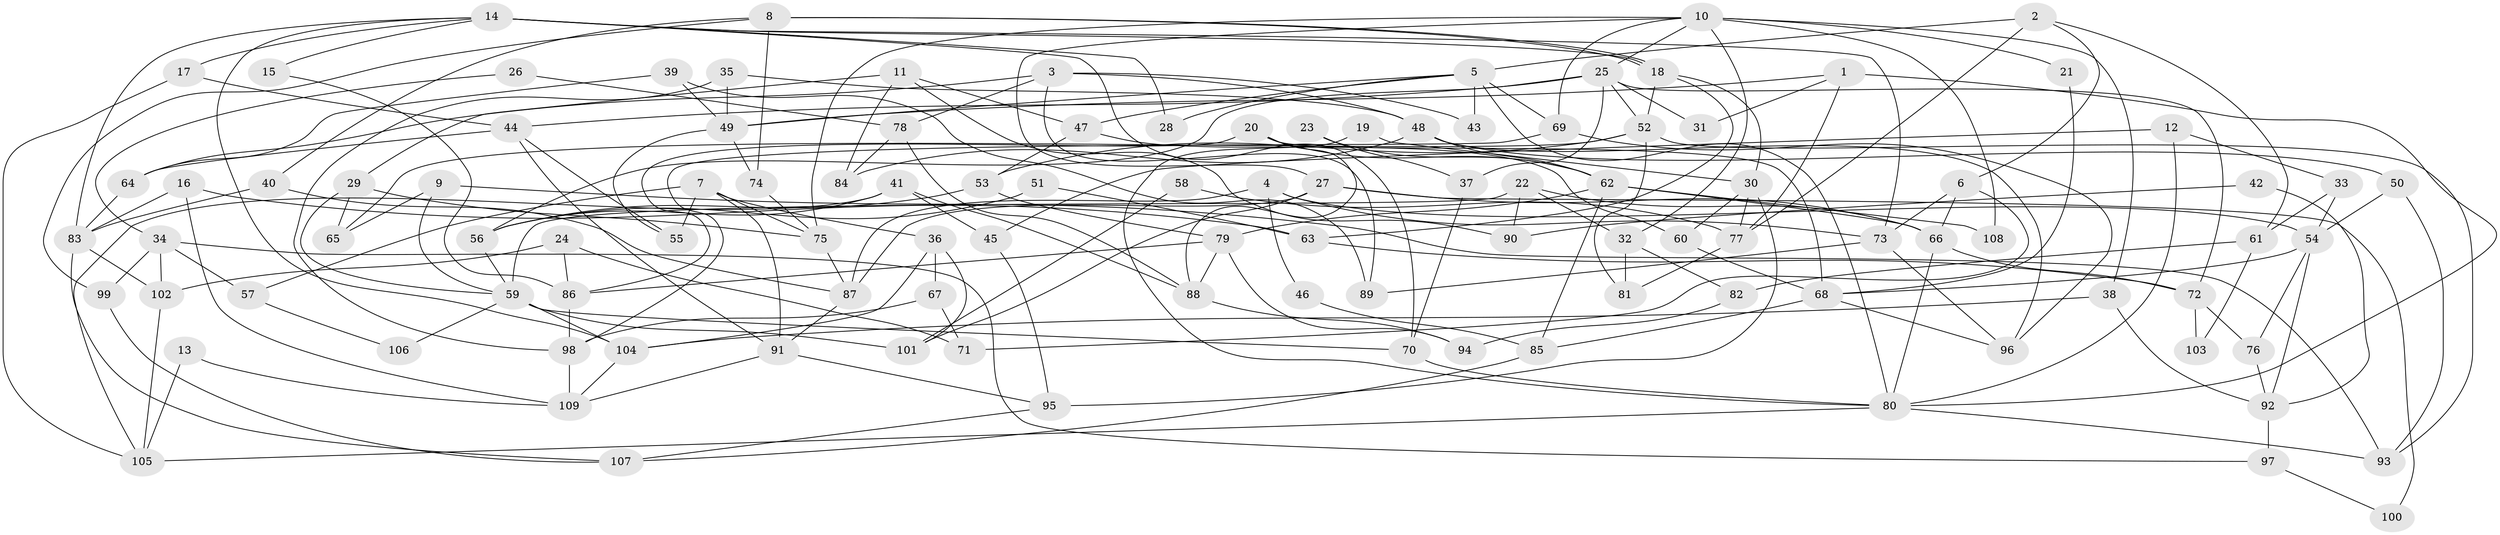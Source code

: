 // Generated by graph-tools (version 1.1) at 2025/50/03/09/25 04:50:05]
// undirected, 109 vertices, 218 edges
graph export_dot {
graph [start="1"]
  node [color=gray90,style=filled];
  1;
  2;
  3;
  4;
  5;
  6;
  7;
  8;
  9;
  10;
  11;
  12;
  13;
  14;
  15;
  16;
  17;
  18;
  19;
  20;
  21;
  22;
  23;
  24;
  25;
  26;
  27;
  28;
  29;
  30;
  31;
  32;
  33;
  34;
  35;
  36;
  37;
  38;
  39;
  40;
  41;
  42;
  43;
  44;
  45;
  46;
  47;
  48;
  49;
  50;
  51;
  52;
  53;
  54;
  55;
  56;
  57;
  58;
  59;
  60;
  61;
  62;
  63;
  64;
  65;
  66;
  67;
  68;
  69;
  70;
  71;
  72;
  73;
  74;
  75;
  76;
  77;
  78;
  79;
  80;
  81;
  82;
  83;
  84;
  85;
  86;
  87;
  88;
  89;
  90;
  91;
  92;
  93;
  94;
  95;
  96;
  97;
  98;
  99;
  100;
  101;
  102;
  103;
  104;
  105;
  106;
  107;
  108;
  109;
  1 -- 80;
  1 -- 49;
  1 -- 31;
  1 -- 77;
  2 -- 5;
  2 -- 61;
  2 -- 6;
  2 -- 77;
  3 -- 64;
  3 -- 48;
  3 -- 43;
  3 -- 78;
  3 -- 89;
  4 -- 73;
  4 -- 54;
  4 -- 46;
  4 -- 87;
  5 -- 69;
  5 -- 80;
  5 -- 28;
  5 -- 43;
  5 -- 47;
  5 -- 49;
  6 -- 66;
  6 -- 71;
  6 -- 73;
  7 -- 91;
  7 -- 55;
  7 -- 36;
  7 -- 57;
  7 -- 75;
  8 -- 40;
  8 -- 18;
  8 -- 18;
  8 -- 74;
  8 -- 99;
  9 -- 59;
  9 -- 65;
  9 -- 93;
  10 -- 32;
  10 -- 27;
  10 -- 21;
  10 -- 25;
  10 -- 38;
  10 -- 69;
  10 -- 75;
  10 -- 108;
  11 -- 29;
  11 -- 47;
  11 -- 84;
  11 -- 90;
  12 -- 45;
  12 -- 80;
  12 -- 33;
  13 -- 109;
  13 -- 105;
  14 -- 70;
  14 -- 73;
  14 -- 15;
  14 -- 17;
  14 -- 18;
  14 -- 28;
  14 -- 83;
  14 -- 104;
  15 -- 86;
  16 -- 83;
  16 -- 109;
  16 -- 63;
  17 -- 44;
  17 -- 105;
  18 -- 30;
  18 -- 52;
  18 -- 63;
  19 -- 30;
  19 -- 80;
  20 -- 86;
  20 -- 62;
  20 -- 68;
  20 -- 88;
  21 -- 68;
  22 -- 59;
  22 -- 66;
  22 -- 32;
  22 -- 90;
  23 -- 62;
  23 -- 37;
  24 -- 102;
  24 -- 71;
  24 -- 86;
  25 -- 56;
  25 -- 31;
  25 -- 37;
  25 -- 44;
  25 -- 52;
  25 -- 72;
  26 -- 78;
  26 -- 34;
  27 -- 66;
  27 -- 87;
  27 -- 100;
  27 -- 101;
  29 -- 75;
  29 -- 59;
  29 -- 65;
  30 -- 77;
  30 -- 60;
  30 -- 95;
  32 -- 81;
  32 -- 82;
  33 -- 54;
  33 -- 61;
  34 -- 99;
  34 -- 102;
  34 -- 57;
  34 -- 97;
  35 -- 48;
  35 -- 49;
  35 -- 98;
  36 -- 104;
  36 -- 67;
  36 -- 101;
  37 -- 70;
  38 -- 104;
  38 -- 92;
  39 -- 49;
  39 -- 64;
  39 -- 89;
  40 -- 83;
  40 -- 87;
  41 -- 105;
  41 -- 88;
  41 -- 45;
  41 -- 56;
  42 -- 90;
  42 -- 92;
  44 -- 91;
  44 -- 55;
  44 -- 64;
  45 -- 95;
  46 -- 85;
  47 -- 53;
  47 -- 60;
  48 -- 96;
  48 -- 50;
  48 -- 62;
  48 -- 84;
  49 -- 74;
  49 -- 55;
  50 -- 93;
  50 -- 54;
  51 -- 56;
  51 -- 63;
  52 -- 53;
  52 -- 65;
  52 -- 81;
  52 -- 93;
  53 -- 79;
  53 -- 56;
  54 -- 68;
  54 -- 92;
  54 -- 76;
  56 -- 59;
  57 -- 106;
  58 -- 77;
  58 -- 101;
  59 -- 101;
  59 -- 70;
  59 -- 104;
  59 -- 106;
  60 -- 68;
  61 -- 82;
  61 -- 103;
  62 -- 79;
  62 -- 66;
  62 -- 85;
  62 -- 108;
  63 -- 72;
  64 -- 83;
  66 -- 72;
  66 -- 80;
  67 -- 98;
  67 -- 71;
  68 -- 85;
  68 -- 96;
  69 -- 96;
  69 -- 98;
  70 -- 80;
  72 -- 76;
  72 -- 103;
  73 -- 89;
  73 -- 96;
  74 -- 75;
  75 -- 87;
  76 -- 92;
  77 -- 81;
  78 -- 84;
  78 -- 88;
  79 -- 88;
  79 -- 86;
  79 -- 94;
  80 -- 93;
  80 -- 105;
  82 -- 94;
  83 -- 107;
  83 -- 102;
  85 -- 107;
  86 -- 98;
  87 -- 91;
  88 -- 94;
  91 -- 109;
  91 -- 95;
  92 -- 97;
  95 -- 107;
  97 -- 100;
  98 -- 109;
  99 -- 107;
  102 -- 105;
  104 -- 109;
}
